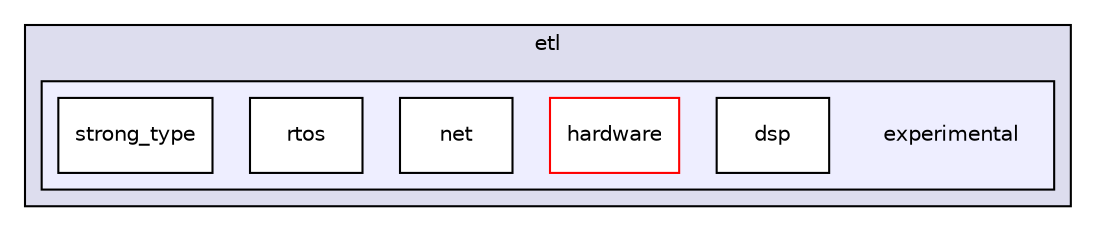 digraph "/home/travis/build/tobanteAudio/taetl/etl/experimental" {
  compound=true
  node [ fontsize="10", fontname="Helvetica"];
  edge [ labelfontsize="10", labelfontname="Helvetica"];
  subgraph clusterdir_6adb7a8b31c129f1821662822662f63e {
    graph [ bgcolor="#ddddee", pencolor="black", label="etl" fontname="Helvetica", fontsize="10", URL="dir_6adb7a8b31c129f1821662822662f63e.html"]
  subgraph clusterdir_73b97fca5b9ab7da5e69d28caee4b05d {
    graph [ bgcolor="#eeeeff", pencolor="black", label="" URL="dir_73b97fca5b9ab7da5e69d28caee4b05d.html"];
    dir_73b97fca5b9ab7da5e69d28caee4b05d [shape=plaintext label="experimental"];
    dir_5189e61c6c9dcd11df57c7bd364c724f [shape=box label="dsp" color="black" fillcolor="white" style="filled" URL="dir_5189e61c6c9dcd11df57c7bd364c724f.html"];
    dir_a8cf1f17d7129ce179ef3761c8a177c4 [shape=box label="hardware" color="red" fillcolor="white" style="filled" URL="dir_a8cf1f17d7129ce179ef3761c8a177c4.html"];
    dir_398280f5c0adf6015fcc5e44c44977d7 [shape=box label="net" color="black" fillcolor="white" style="filled" URL="dir_398280f5c0adf6015fcc5e44c44977d7.html"];
    dir_03745a24ac2f70bf7445f82c4befbdf5 [shape=box label="rtos" color="black" fillcolor="white" style="filled" URL="dir_03745a24ac2f70bf7445f82c4befbdf5.html"];
    dir_dcce456d1e55d2b9ee1738b195d7e15e [shape=box label="strong_type" color="black" fillcolor="white" style="filled" URL="dir_dcce456d1e55d2b9ee1738b195d7e15e.html"];
  }
  }
}

